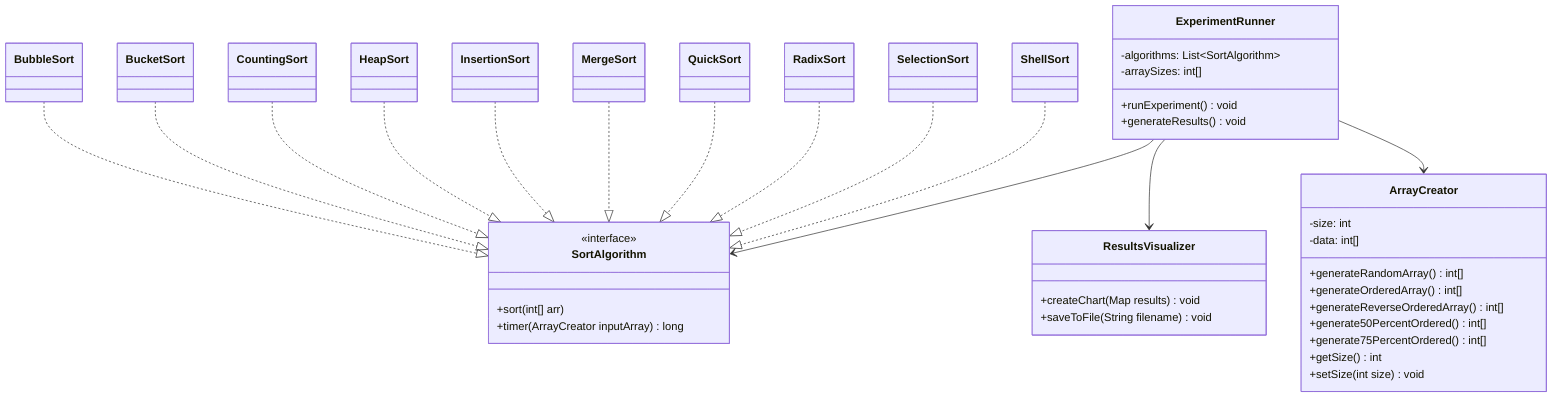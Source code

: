 classDiagram
    class SortAlgorithm {
        <<interface>>
        +sort(int[] arr)
        +timer(ArrayCreator inputArray) long
    }
    
    class ArrayCreator {
        -size: int
        -data: int[]
        +generateRandomArray() int[]
        +generateOrderedArray() int[]
        +generateReverseOrderedArray() int[]
        +generate50PercentOrdered() int[]
        +generate75PercentOrdered() int[]
        +getSize() int
        +setSize(int size) void
    }
    
    class ExperimentRunner {
        -algorithms: List~SortAlgorithm~
        -arraySizes: int[]
        +runExperiment() void
        +generateResults() void
    }
    
    class ResultsVisualizer {
        +createChart(Map results) void
        +saveToFile(String filename) void
    }
    
    BubbleSort ..|> SortAlgorithm
    BucketSort ..|> SortAlgorithm
    CountingSort ..|> SortAlgorithm
    HeapSort ..|> SortAlgorithm
    InsertionSort ..|> SortAlgorithm
    MergeSort ..|> SortAlgorithm
    QuickSort ..|> SortAlgorithm
    RadixSort ..|> SortAlgorithm
    SelectionSort ..|> SortAlgorithm
    ShellSort ..|> SortAlgorithm
    
    ExperimentRunner --> ArrayCreator
    ExperimentRunner --> SortAlgorithm
    ExperimentRunner --> ResultsVisualizer